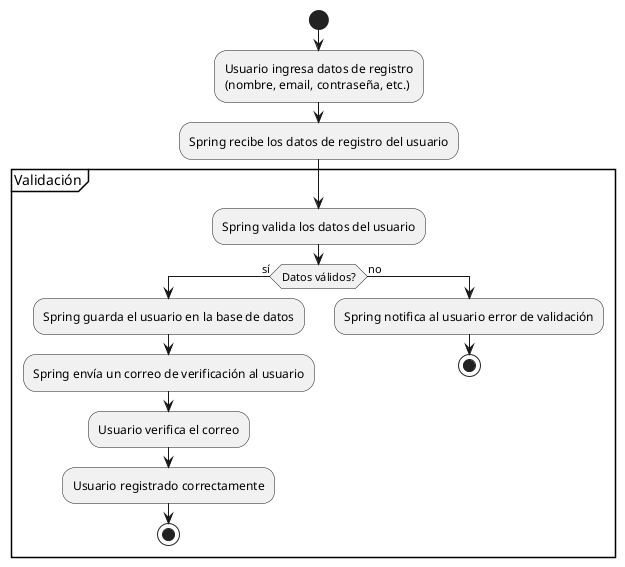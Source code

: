 @startuml
start

:Usuario ingresa datos de registro\n(nombre, email, contraseña, etc.);
:Spring recibe los datos de registro del usuario;

partition Validación {
  :Spring valida los datos del usuario;

  if (Datos válidos?) then (sí)
    :Spring guarda el usuario en la base de datos;
    :Spring envía un correo de verificación al usuario;
    :Usuario verifica el correo;
    :Usuario registrado correctamente;
    stop
  else (no)
    :Spring notifica al usuario error de validación;
    stop
  endif
}

@enduml